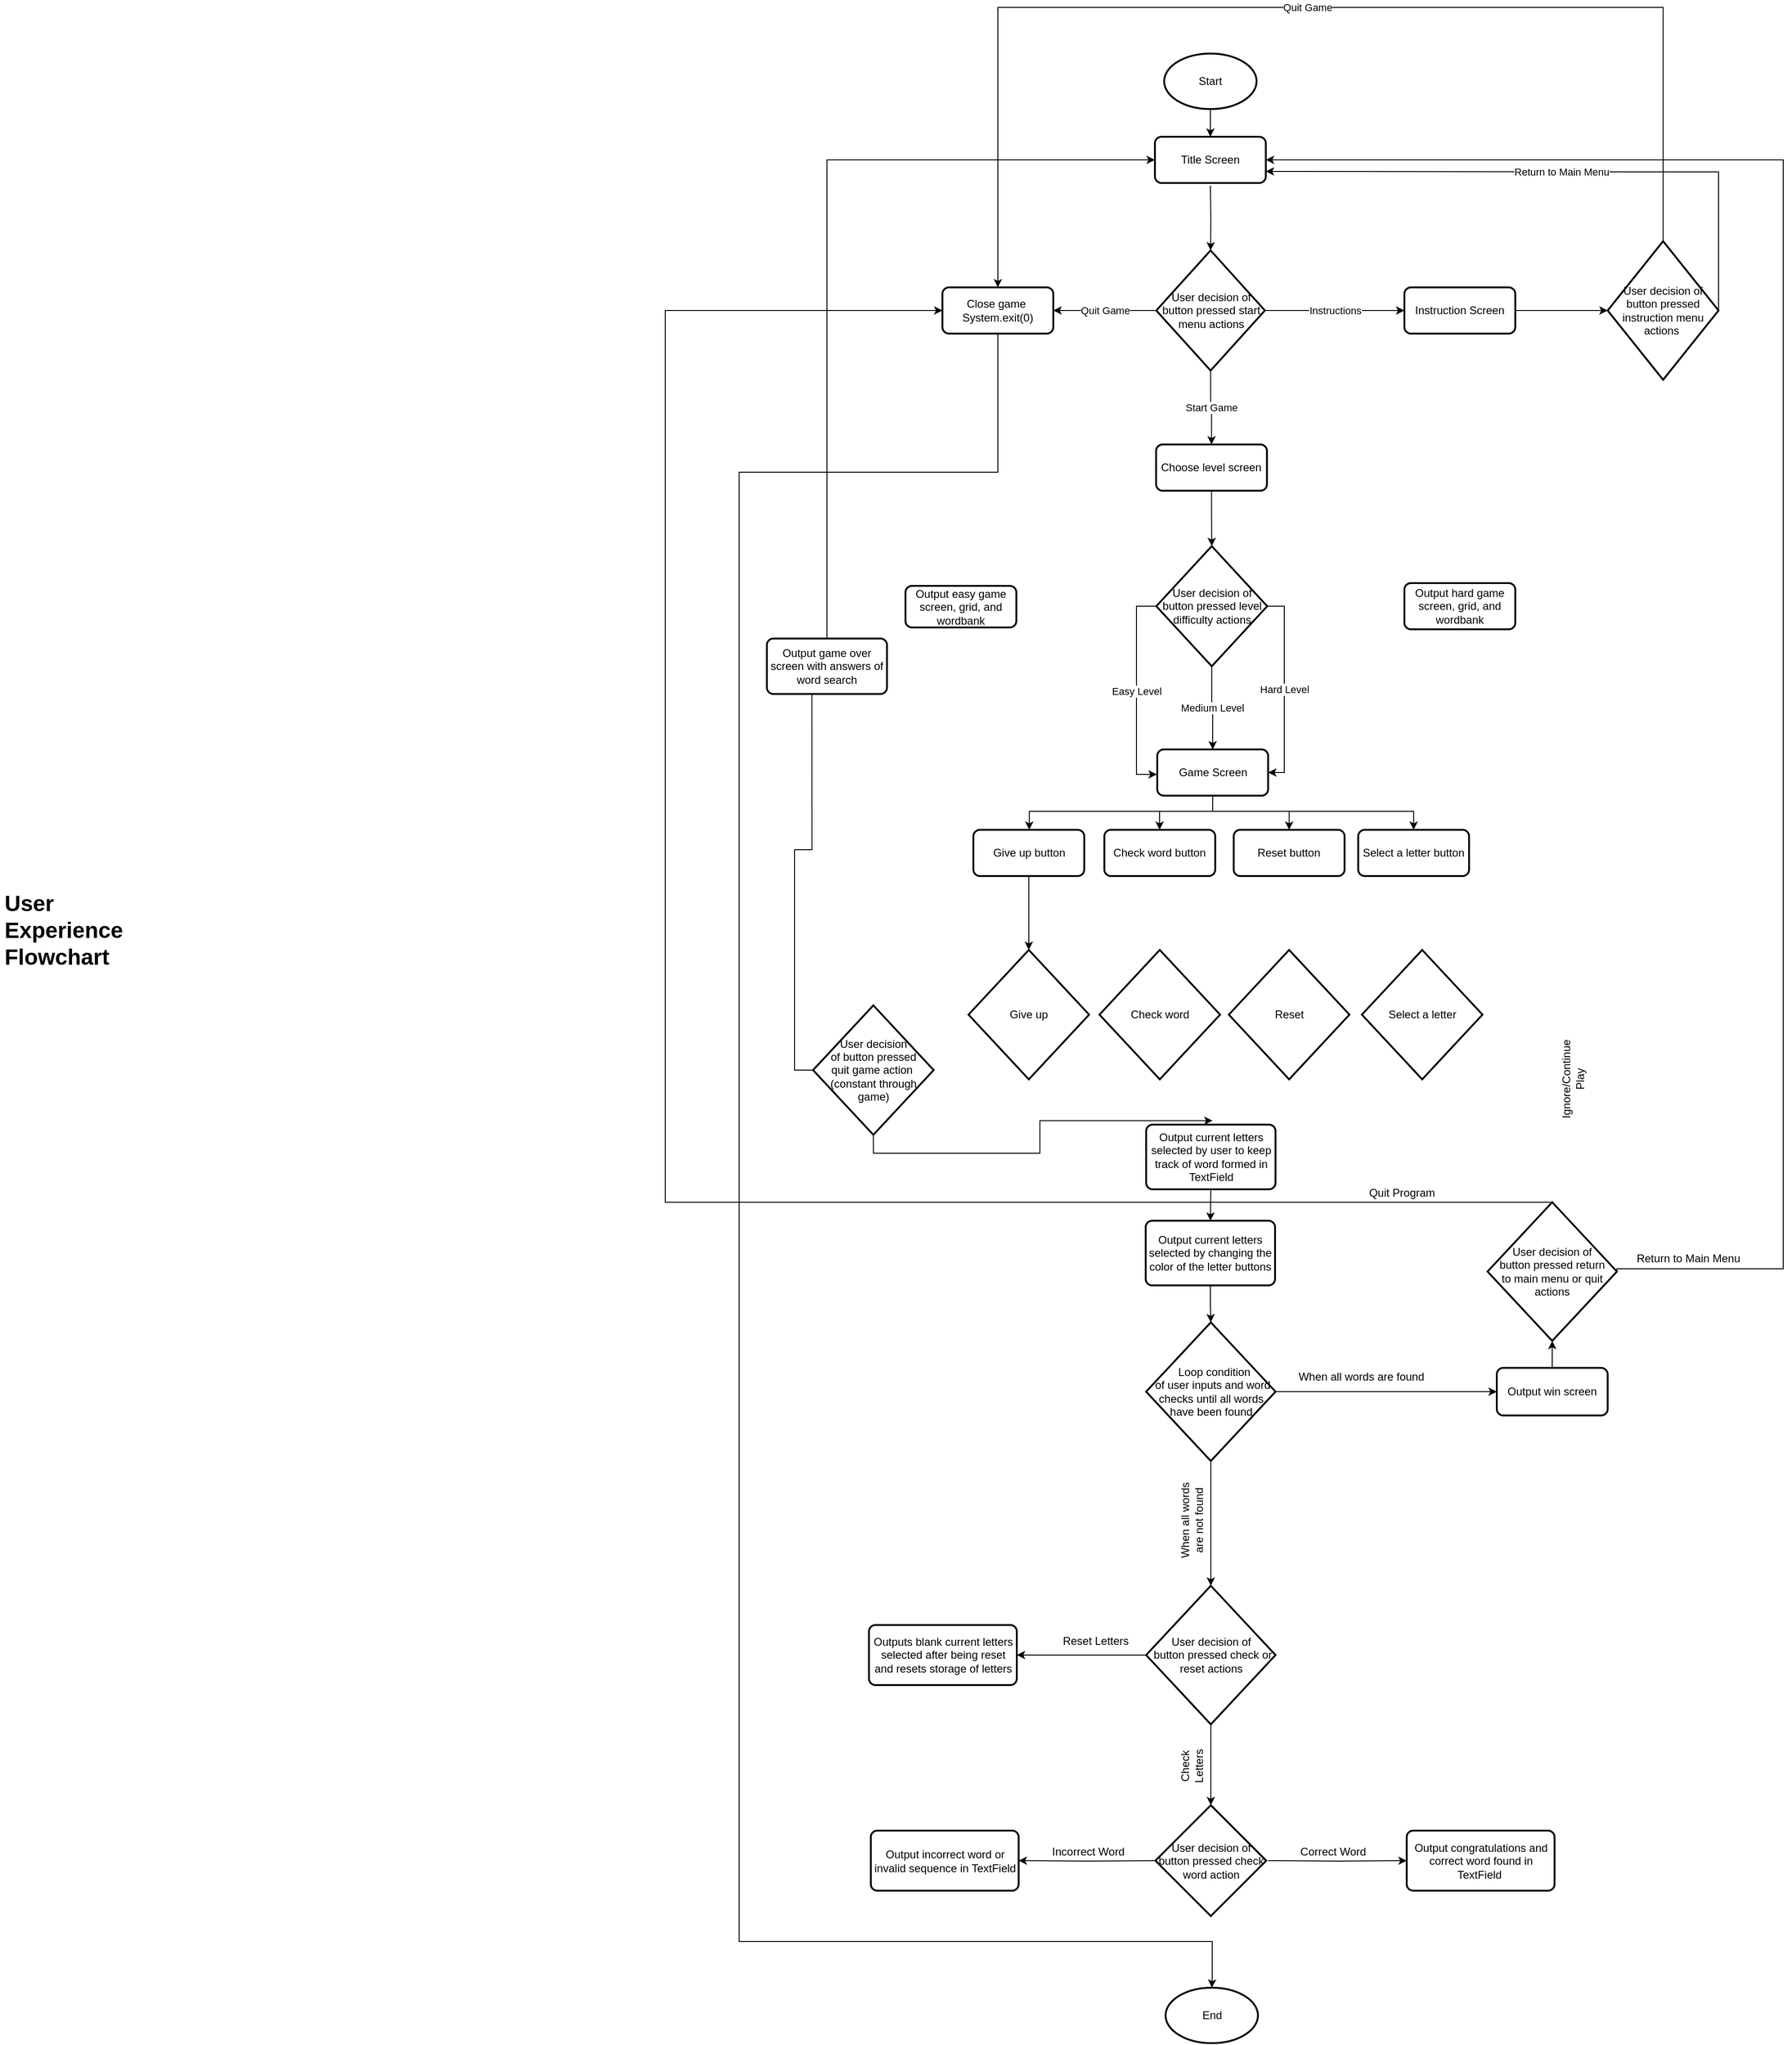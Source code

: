 <mxfile version="14.9.8" type="device"><diagram id="Fk4NkS2TPeGsxaIv6uuP" name="Page-1"><mxGraphModel dx="3106" dy="613" grid="1" gridSize="10" guides="1" tooltips="1" connect="1" arrows="1" fold="1" page="1" pageScale="1" pageWidth="850" pageHeight="1100" math="0" shadow="0"><root><mxCell id="0"/><mxCell id="1" parent="0"/><mxCell id="gBpISDr7E8iINOkFPhEd-22" style="edgeStyle=orthogonalEdgeStyle;rounded=0;orthogonalLoop=1;jettySize=auto;html=1;exitX=0.5;exitY=1;exitDx=0;exitDy=0;exitPerimeter=0;entryX=0.5;entryY=0;entryDx=0;entryDy=0;" edge="1" parent="1" source="gBpISDr7E8iINOkFPhEd-5" target="gBpISDr7E8iINOkFPhEd-6"><mxGeometry relative="1" as="geometry"/></mxCell><mxCell id="gBpISDr7E8iINOkFPhEd-5" value="Start" style="strokeWidth=2;html=1;shape=mxgraph.flowchart.start_1;whiteSpace=wrap;" vertex="1" parent="1"><mxGeometry x="350" y="70" width="100" height="60" as="geometry"/></mxCell><mxCell id="gBpISDr7E8iINOkFPhEd-23" style="edgeStyle=orthogonalEdgeStyle;rounded=0;orthogonalLoop=1;jettySize=auto;html=1;exitX=0.5;exitY=1;exitDx=0;exitDy=0;entryX=0.5;entryY=0;entryDx=0;entryDy=0;entryPerimeter=0;" edge="1" parent="1" target="gBpISDr7E8iINOkFPhEd-8"><mxGeometry relative="1" as="geometry"><mxPoint x="400" y="213.0" as="sourcePoint"/></mxGeometry></mxCell><mxCell id="gBpISDr7E8iINOkFPhEd-6" value="Title Screen" style="rounded=1;whiteSpace=wrap;html=1;absoluteArcSize=1;arcSize=14;strokeWidth=2;" vertex="1" parent="1"><mxGeometry x="340" y="160" width="120" height="50" as="geometry"/></mxCell><mxCell id="gBpISDr7E8iINOkFPhEd-14" value="Quit Game" style="edgeStyle=orthogonalEdgeStyle;rounded=0;orthogonalLoop=1;jettySize=auto;html=1;exitX=0;exitY=0.5;exitDx=0;exitDy=0;exitPerimeter=0;entryX=1;entryY=0.5;entryDx=0;entryDy=0;" edge="1" parent="1" source="gBpISDr7E8iINOkFPhEd-8" target="gBpISDr7E8iINOkFPhEd-11"><mxGeometry relative="1" as="geometry"/></mxCell><mxCell id="gBpISDr7E8iINOkFPhEd-15" value="Start Game" style="edgeStyle=orthogonalEdgeStyle;rounded=0;orthogonalLoop=1;jettySize=auto;html=1;exitX=0.5;exitY=1;exitDx=0;exitDy=0;exitPerimeter=0;entryX=0.5;entryY=0;entryDx=0;entryDy=0;" edge="1" parent="1" source="gBpISDr7E8iINOkFPhEd-8" target="gBpISDr7E8iINOkFPhEd-10"><mxGeometry relative="1" as="geometry"/></mxCell><mxCell id="gBpISDr7E8iINOkFPhEd-16" value="Instructions" style="edgeStyle=orthogonalEdgeStyle;rounded=0;orthogonalLoop=1;jettySize=auto;html=1;exitX=1;exitY=0.5;exitDx=0;exitDy=0;exitPerimeter=0;entryX=0;entryY=0.5;entryDx=0;entryDy=0;" edge="1" parent="1" source="gBpISDr7E8iINOkFPhEd-8" target="gBpISDr7E8iINOkFPhEd-9"><mxGeometry relative="1" as="geometry"/></mxCell><mxCell id="gBpISDr7E8iINOkFPhEd-8" value="User decision of button pressed start menu actions" style="strokeWidth=2;html=1;shape=mxgraph.flowchart.decision;whiteSpace=wrap;" vertex="1" parent="1"><mxGeometry x="341.5" y="283" width="117.5" height="130" as="geometry"/></mxCell><mxCell id="gBpISDr7E8iINOkFPhEd-29" style="edgeStyle=orthogonalEdgeStyle;rounded=0;orthogonalLoop=1;jettySize=auto;html=1;exitX=1;exitY=0.5;exitDx=0;exitDy=0;entryX=0;entryY=0.5;entryDx=0;entryDy=0;entryPerimeter=0;" edge="1" parent="1" source="gBpISDr7E8iINOkFPhEd-9" target="gBpISDr7E8iINOkFPhEd-28"><mxGeometry relative="1" as="geometry"/></mxCell><mxCell id="gBpISDr7E8iINOkFPhEd-9" value="Instruction Screen" style="rounded=1;whiteSpace=wrap;html=1;absoluteArcSize=1;arcSize=14;strokeWidth=2;" vertex="1" parent="1"><mxGeometry x="610" y="323" width="120" height="50" as="geometry"/></mxCell><mxCell id="gBpISDr7E8iINOkFPhEd-34" style="edgeStyle=orthogonalEdgeStyle;rounded=0;orthogonalLoop=1;jettySize=auto;html=1;exitX=0.5;exitY=1;exitDx=0;exitDy=0;" edge="1" parent="1" source="gBpISDr7E8iINOkFPhEd-10" target="gBpISDr7E8iINOkFPhEd-24"><mxGeometry relative="1" as="geometry"/></mxCell><mxCell id="gBpISDr7E8iINOkFPhEd-10" value="Choose level screen" style="rounded=1;whiteSpace=wrap;html=1;absoluteArcSize=1;arcSize=14;strokeWidth=2;" vertex="1" parent="1"><mxGeometry x="341.25" y="493" width="120" height="50" as="geometry"/></mxCell><mxCell id="gBpISDr7E8iINOkFPhEd-95" style="edgeStyle=orthogonalEdgeStyle;rounded=0;orthogonalLoop=1;jettySize=auto;html=1;exitX=0.5;exitY=1;exitDx=0;exitDy=0;entryX=0.5;entryY=0;entryDx=0;entryDy=0;entryPerimeter=0;" edge="1" parent="1" source="gBpISDr7E8iINOkFPhEd-11" target="gBpISDr7E8iINOkFPhEd-94"><mxGeometry relative="1" as="geometry"><Array as="points"><mxPoint x="170" y="523"/><mxPoint x="-110" y="523"/><mxPoint x="-110" y="2113"/><mxPoint x="402" y="2113"/><mxPoint x="402" y="2153"/></Array></mxGeometry></mxCell><mxCell id="gBpISDr7E8iINOkFPhEd-11" value="Close game&amp;nbsp;&lt;br&gt;System.exit(0)" style="rounded=1;whiteSpace=wrap;html=1;absoluteArcSize=1;arcSize=14;strokeWidth=2;" vertex="1" parent="1"><mxGeometry x="110" y="323" width="120" height="50" as="geometry"/></mxCell><mxCell id="gBpISDr7E8iINOkFPhEd-36" value="Medium Level" style="edgeStyle=orthogonalEdgeStyle;rounded=0;orthogonalLoop=1;jettySize=auto;html=1;exitX=0.5;exitY=1;exitDx=0;exitDy=0;exitPerimeter=0;entryX=0.5;entryY=0;entryDx=0;entryDy=0;" edge="1" parent="1" source="gBpISDr7E8iINOkFPhEd-24" target="gBpISDr7E8iINOkFPhEd-26"><mxGeometry relative="1" as="geometry"><mxPoint x="401" y="793" as="targetPoint"/></mxGeometry></mxCell><mxCell id="gBpISDr7E8iINOkFPhEd-37" value="Hard Level" style="edgeStyle=orthogonalEdgeStyle;rounded=0;orthogonalLoop=1;jettySize=auto;html=1;exitX=1;exitY=0.5;exitDx=0;exitDy=0;exitPerimeter=0;entryX=1;entryY=0.5;entryDx=0;entryDy=0;" edge="1" parent="1" source="gBpISDr7E8iINOkFPhEd-24" target="gBpISDr7E8iINOkFPhEd-26"><mxGeometry relative="1" as="geometry"><mxPoint x="450" y="820" as="targetPoint"/><Array as="points"><mxPoint x="480" y="668"/><mxPoint x="480" y="848"/></Array></mxGeometry></mxCell><mxCell id="gBpISDr7E8iINOkFPhEd-38" value="Easy Level" style="edgeStyle=orthogonalEdgeStyle;rounded=0;orthogonalLoop=1;jettySize=auto;html=1;exitX=0;exitY=0.5;exitDx=0;exitDy=0;exitPerimeter=0;" edge="1" parent="1" source="gBpISDr7E8iINOkFPhEd-24"><mxGeometry relative="1" as="geometry"><mxPoint x="342" y="850" as="targetPoint"/><Array as="points"><mxPoint x="320" y="668"/><mxPoint x="320" y="850"/></Array></mxGeometry></mxCell><mxCell id="gBpISDr7E8iINOkFPhEd-24" value="User decision of button pressed level difficulty actions" style="strokeWidth=2;html=1;shape=mxgraph.flowchart.decision;whiteSpace=wrap;" vertex="1" parent="1"><mxGeometry x="341.5" y="603" width="120" height="130" as="geometry"/></mxCell><mxCell id="gBpISDr7E8iINOkFPhEd-25" value="Output easy game screen, grid, and wordbank" style="rounded=1;whiteSpace=wrap;html=1;absoluteArcSize=1;arcSize=14;strokeWidth=2;" vertex="1" parent="1"><mxGeometry x="70" y="646" width="120" height="45" as="geometry"/></mxCell><mxCell id="gBpISDr7E8iINOkFPhEd-126" style="edgeStyle=orthogonalEdgeStyle;rounded=0;orthogonalLoop=1;jettySize=auto;html=1;" edge="1" parent="1" source="gBpISDr7E8iINOkFPhEd-26" target="gBpISDr7E8iINOkFPhEd-119"><mxGeometry relative="1" as="geometry"><Array as="points"><mxPoint x="403" y="890"/><mxPoint x="204" y="890"/></Array></mxGeometry></mxCell><mxCell id="gBpISDr7E8iINOkFPhEd-127" style="edgeStyle=orthogonalEdgeStyle;rounded=0;orthogonalLoop=1;jettySize=auto;html=1;entryX=0.5;entryY=0;entryDx=0;entryDy=0;" edge="1" parent="1" source="gBpISDr7E8iINOkFPhEd-26" target="gBpISDr7E8iINOkFPhEd-122"><mxGeometry relative="1" as="geometry"><Array as="points"><mxPoint x="403" y="890"/><mxPoint x="620" y="890"/></Array></mxGeometry></mxCell><mxCell id="gBpISDr7E8iINOkFPhEd-128" style="edgeStyle=orthogonalEdgeStyle;rounded=0;orthogonalLoop=1;jettySize=auto;html=1;" edge="1" parent="1" source="gBpISDr7E8iINOkFPhEd-26" target="gBpISDr7E8iINOkFPhEd-120"><mxGeometry relative="1" as="geometry"><Array as="points"><mxPoint x="403" y="890"/><mxPoint x="345" y="890"/></Array></mxGeometry></mxCell><mxCell id="gBpISDr7E8iINOkFPhEd-129" style="edgeStyle=orthogonalEdgeStyle;rounded=0;orthogonalLoop=1;jettySize=auto;html=1;entryX=0.5;entryY=0;entryDx=0;entryDy=0;" edge="1" parent="1" source="gBpISDr7E8iINOkFPhEd-26" target="gBpISDr7E8iINOkFPhEd-121"><mxGeometry relative="1" as="geometry"><Array as="points"><mxPoint x="403" y="890"/><mxPoint x="485" y="890"/></Array></mxGeometry></mxCell><mxCell id="gBpISDr7E8iINOkFPhEd-26" value="Game Screen" style="rounded=1;whiteSpace=wrap;html=1;absoluteArcSize=1;arcSize=14;strokeWidth=2;" vertex="1" parent="1"><mxGeometry x="342.5" y="823" width="120" height="50" as="geometry"/></mxCell><mxCell id="gBpISDr7E8iINOkFPhEd-27" value="Output hard game screen, grid, and wordbank" style="rounded=1;whiteSpace=wrap;html=1;absoluteArcSize=1;arcSize=14;strokeWidth=2;" vertex="1" parent="1"><mxGeometry x="610" y="643" width="120" height="50" as="geometry"/></mxCell><mxCell id="gBpISDr7E8iINOkFPhEd-30" value="Quit Game" style="edgeStyle=orthogonalEdgeStyle;rounded=0;orthogonalLoop=1;jettySize=auto;html=1;exitX=0.5;exitY=0;exitDx=0;exitDy=0;exitPerimeter=0;entryX=0.5;entryY=0;entryDx=0;entryDy=0;" edge="1" parent="1" source="gBpISDr7E8iINOkFPhEd-28" target="gBpISDr7E8iINOkFPhEd-11"><mxGeometry relative="1" as="geometry"><Array as="points"><mxPoint x="890" y="20"/><mxPoint x="170" y="20"/></Array></mxGeometry></mxCell><mxCell id="gBpISDr7E8iINOkFPhEd-32" value="Return to Main Menu" style="edgeStyle=orthogonalEdgeStyle;rounded=0;orthogonalLoop=1;jettySize=auto;html=1;exitX=1;exitY=0.5;exitDx=0;exitDy=0;exitPerimeter=0;entryX=1;entryY=0.75;entryDx=0;entryDy=0;" edge="1" parent="1" source="gBpISDr7E8iINOkFPhEd-28" target="gBpISDr7E8iINOkFPhEd-6"><mxGeometry relative="1" as="geometry"><Array as="points"><mxPoint x="950" y="198"/><mxPoint x="890" y="198"/></Array></mxGeometry></mxCell><mxCell id="gBpISDr7E8iINOkFPhEd-28" value="User decision of button pressed instruction menu actions&amp;nbsp;" style="strokeWidth=2;html=1;shape=mxgraph.flowchart.decision;whiteSpace=wrap;" vertex="1" parent="1"><mxGeometry x="830" y="273" width="120" height="150" as="geometry"/></mxCell><mxCell id="gBpISDr7E8iINOkFPhEd-55" style="edgeStyle=orthogonalEdgeStyle;rounded=0;orthogonalLoop=1;jettySize=auto;html=1;exitX=0.5;exitY=1;exitDx=0;exitDy=0;entryX=0.5;entryY=0;entryDx=0;entryDy=0;entryPerimeter=0;startArrow=none;" edge="1" parent="1" source="gBpISDr7E8iINOkFPhEd-83" target="gBpISDr7E8iINOkFPhEd-54"><mxGeometry relative="1" as="geometry"/></mxCell><mxCell id="gBpISDr7E8iINOkFPhEd-85" style="edgeStyle=orthogonalEdgeStyle;rounded=0;orthogonalLoop=1;jettySize=auto;html=1;exitX=0.5;exitY=1;exitDx=0;exitDy=0;entryX=0.5;entryY=0;entryDx=0;entryDy=0;" edge="1" parent="1" source="gBpISDr7E8iINOkFPhEd-40" target="gBpISDr7E8iINOkFPhEd-83"><mxGeometry relative="1" as="geometry"/></mxCell><mxCell id="gBpISDr7E8iINOkFPhEd-40" value="Output current letters selected by user to keep track of word formed in TextField" style="rounded=1;whiteSpace=wrap;html=1;absoluteArcSize=1;arcSize=14;strokeWidth=2;" vertex="1" parent="1"><mxGeometry x="330.5" y="1229" width="140" height="70" as="geometry"/></mxCell><mxCell id="gBpISDr7E8iINOkFPhEd-43" style="edgeStyle=orthogonalEdgeStyle;rounded=0;orthogonalLoop=1;jettySize=auto;html=1;exitX=1;exitY=0.5;exitDx=0;exitDy=0;exitPerimeter=0;" edge="1" parent="1" target="gBpISDr7E8iINOkFPhEd-42"><mxGeometry relative="1" as="geometry"><mxPoint x="462.5" y="2025.5" as="sourcePoint"/></mxGeometry></mxCell><mxCell id="gBpISDr7E8iINOkFPhEd-47" style="edgeStyle=orthogonalEdgeStyle;rounded=0;orthogonalLoop=1;jettySize=auto;html=1;exitX=0;exitY=0.5;exitDx=0;exitDy=0;exitPerimeter=0;" edge="1" parent="1" target="gBpISDr7E8iINOkFPhEd-45"><mxGeometry relative="1" as="geometry"><mxPoint x="342.5" y="2025.5" as="sourcePoint"/></mxGeometry></mxCell><mxCell id="gBpISDr7E8iINOkFPhEd-41" value="User decision of button pressed check word action" style="strokeWidth=2;html=1;shape=mxgraph.flowchart.decision;whiteSpace=wrap;" vertex="1" parent="1"><mxGeometry x="340.5" y="1965.5" width="120" height="120" as="geometry"/></mxCell><mxCell id="gBpISDr7E8iINOkFPhEd-42" value="Output congratulations and correct word found in TextField&amp;nbsp;" style="rounded=1;whiteSpace=wrap;html=1;absoluteArcSize=1;arcSize=14;strokeWidth=2;" vertex="1" parent="1"><mxGeometry x="612.5" y="1993" width="160" height="65" as="geometry"/></mxCell><mxCell id="gBpISDr7E8iINOkFPhEd-44" value="Correct Word" style="text;html=1;strokeColor=none;fillColor=none;align=center;verticalAlign=middle;whiteSpace=wrap;rounded=0;" vertex="1" parent="1"><mxGeometry x="492.5" y="2005.5" width="80" height="20" as="geometry"/></mxCell><mxCell id="gBpISDr7E8iINOkFPhEd-45" value="Output incorrect word or invalid sequence in TextField" style="rounded=1;whiteSpace=wrap;html=1;absoluteArcSize=1;arcSize=14;strokeWidth=2;" vertex="1" parent="1"><mxGeometry x="32.5" y="1993" width="160" height="65" as="geometry"/></mxCell><mxCell id="gBpISDr7E8iINOkFPhEd-46" value="Incorrect Word" style="text;html=1;strokeColor=none;fillColor=none;align=center;verticalAlign=middle;whiteSpace=wrap;rounded=0;" vertex="1" parent="1"><mxGeometry x="212.5" y="2005.5" width="110" height="20" as="geometry"/></mxCell><mxCell id="gBpISDr7E8iINOkFPhEd-63" style="edgeStyle=orthogonalEdgeStyle;rounded=0;orthogonalLoop=1;jettySize=auto;html=1;exitX=0.5;exitY=1;exitDx=0;exitDy=0;exitPerimeter=0;" edge="1" parent="1" source="gBpISDr7E8iINOkFPhEd-54" target="gBpISDr7E8iINOkFPhEd-61"><mxGeometry relative="1" as="geometry"/></mxCell><mxCell id="gBpISDr7E8iINOkFPhEd-80" style="edgeStyle=orthogonalEdgeStyle;rounded=0;orthogonalLoop=1;jettySize=auto;html=1;exitX=1;exitY=0.5;exitDx=0;exitDy=0;exitPerimeter=0;entryX=0;entryY=0.5;entryDx=0;entryDy=0;" edge="1" parent="1" source="gBpISDr7E8iINOkFPhEd-54" target="gBpISDr7E8iINOkFPhEd-79"><mxGeometry relative="1" as="geometry"/></mxCell><mxCell id="gBpISDr7E8iINOkFPhEd-54" value="&amp;nbsp; Loop condition&lt;br&gt;&amp;nbsp;of user inputs and word checks until all words have been found" style="strokeWidth=2;html=1;shape=mxgraph.flowchart.decision;whiteSpace=wrap;" vertex="1" parent="1"><mxGeometry x="330.5" y="1443" width="140" height="150" as="geometry"/></mxCell><mxCell id="gBpISDr7E8iINOkFPhEd-65" style="edgeStyle=orthogonalEdgeStyle;rounded=0;orthogonalLoop=1;jettySize=auto;html=1;exitX=0;exitY=0.5;exitDx=0;exitDy=0;exitPerimeter=0;" edge="1" parent="1" source="gBpISDr7E8iINOkFPhEd-61" target="gBpISDr7E8iINOkFPhEd-64"><mxGeometry relative="1" as="geometry"/></mxCell><mxCell id="gBpISDr7E8iINOkFPhEd-86" style="edgeStyle=orthogonalEdgeStyle;rounded=0;orthogonalLoop=1;jettySize=auto;html=1;exitX=0.5;exitY=1;exitDx=0;exitDy=0;exitPerimeter=0;entryX=0.5;entryY=0;entryDx=0;entryDy=0;entryPerimeter=0;" edge="1" parent="1" source="gBpISDr7E8iINOkFPhEd-61" target="gBpISDr7E8iINOkFPhEd-41"><mxGeometry relative="1" as="geometry"/></mxCell><mxCell id="gBpISDr7E8iINOkFPhEd-61" value="User decision of&lt;br&gt;&amp;nbsp;button pressed check or reset actions" style="strokeWidth=2;html=1;shape=mxgraph.flowchart.decision;whiteSpace=wrap;" vertex="1" parent="1"><mxGeometry x="330.5" y="1728" width="140" height="150" as="geometry"/></mxCell><mxCell id="gBpISDr7E8iINOkFPhEd-64" value="Outputs blank current letters selected after being reset and resets storage of letters" style="rounded=1;whiteSpace=wrap;html=1;absoluteArcSize=1;arcSize=14;strokeWidth=2;" vertex="1" parent="1"><mxGeometry x="30.5" y="1770.5" width="160" height="65" as="geometry"/></mxCell><mxCell id="gBpISDr7E8iINOkFPhEd-66" value="Reset Letters" style="text;html=1;strokeColor=none;fillColor=none;align=center;verticalAlign=middle;whiteSpace=wrap;rounded=0;" vertex="1" parent="1"><mxGeometry x="221" y="1778" width="110" height="20" as="geometry"/></mxCell><mxCell id="gBpISDr7E8iINOkFPhEd-67" value="Check Letters&lt;br&gt;" style="text;html=1;strokeColor=none;fillColor=none;align=center;verticalAlign=middle;whiteSpace=wrap;rounded=0;rotation=-90;" vertex="1" parent="1"><mxGeometry x="360" y="1913" width="40" height="20" as="geometry"/></mxCell><mxCell id="gBpISDr7E8iINOkFPhEd-70" style="edgeStyle=orthogonalEdgeStyle;rounded=0;orthogonalLoop=1;jettySize=auto;html=1;exitX=0.5;exitY=1;exitDx=0;exitDy=0;exitPerimeter=0;entryX=0.513;entryY=-0.061;entryDx=0;entryDy=0;entryPerimeter=0;" edge="1" parent="1" source="gBpISDr7E8iINOkFPhEd-68" target="gBpISDr7E8iINOkFPhEd-40"><mxGeometry relative="1" as="geometry"/></mxCell><mxCell id="gBpISDr7E8iINOkFPhEd-74" style="edgeStyle=orthogonalEdgeStyle;rounded=0;orthogonalLoop=1;jettySize=auto;html=1;exitX=0.5;exitY=0;exitDx=0;exitDy=0;entryX=0;entryY=0.5;entryDx=0;entryDy=0;startArrow=none;" edge="1" parent="1" source="gBpISDr7E8iINOkFPhEd-76" target="gBpISDr7E8iINOkFPhEd-6"><mxGeometry relative="1" as="geometry"><Array as="points"><mxPoint x="-15" y="185"/></Array></mxGeometry></mxCell><mxCell id="gBpISDr7E8iINOkFPhEd-78" style="edgeStyle=orthogonalEdgeStyle;rounded=0;orthogonalLoop=1;jettySize=auto;html=1;exitX=0;exitY=0.5;exitDx=0;exitDy=0;exitPerimeter=0;entryX=0.375;entryY=0.75;entryDx=0;entryDy=0;entryPerimeter=0;" edge="1" parent="1" source="gBpISDr7E8iINOkFPhEd-68" target="gBpISDr7E8iINOkFPhEd-76"><mxGeometry relative="1" as="geometry"/></mxCell><mxCell id="gBpISDr7E8iINOkFPhEd-68" value="User decision &lt;br&gt;of button pressed &lt;br&gt;quit game action&amp;nbsp;&lt;br&gt;(constant through game)" style="strokeWidth=2;html=1;shape=mxgraph.flowchart.decision;whiteSpace=wrap;" vertex="1" parent="1"><mxGeometry x="-30" y="1100" width="130.5" height="140" as="geometry"/></mxCell><mxCell id="gBpISDr7E8iINOkFPhEd-71" value="Ignore/Continue Play" style="text;html=1;strokeColor=none;fillColor=none;align=center;verticalAlign=middle;whiteSpace=wrap;rounded=0;rotation=-90;" vertex="1" parent="1"><mxGeometry x="772.5" y="1170" width="40" height="20" as="geometry"/></mxCell><mxCell id="gBpISDr7E8iINOkFPhEd-76" value="Output game over screen with answers of word search" style="rounded=1;whiteSpace=wrap;html=1;absoluteArcSize=1;arcSize=14;strokeWidth=2;" vertex="1" parent="1"><mxGeometry x="-80" y="703" width="130" height="60" as="geometry"/></mxCell><mxCell id="gBpISDr7E8iINOkFPhEd-88" style="edgeStyle=orthogonalEdgeStyle;rounded=0;orthogonalLoop=1;jettySize=auto;html=1;exitX=0.5;exitY=0;exitDx=0;exitDy=0;entryX=0.5;entryY=1;entryDx=0;entryDy=0;entryPerimeter=0;" edge="1" parent="1" source="gBpISDr7E8iINOkFPhEd-79" target="gBpISDr7E8iINOkFPhEd-87"><mxGeometry relative="1" as="geometry"/></mxCell><mxCell id="gBpISDr7E8iINOkFPhEd-79" value="Output win screen" style="rounded=1;whiteSpace=wrap;html=1;absoluteArcSize=1;arcSize=14;strokeWidth=2;" vertex="1" parent="1"><mxGeometry x="710" y="1492.25" width="120" height="51.5" as="geometry"/></mxCell><mxCell id="gBpISDr7E8iINOkFPhEd-81" value="When all words are found" style="text;html=1;strokeColor=none;fillColor=none;align=center;verticalAlign=middle;whiteSpace=wrap;rounded=0;" vertex="1" parent="1"><mxGeometry x="475.5" y="1492.25" width="174.5" height="20" as="geometry"/></mxCell><mxCell id="gBpISDr7E8iINOkFPhEd-82" value="When all words are not found" style="text;html=1;strokeColor=none;fillColor=none;align=center;verticalAlign=middle;whiteSpace=wrap;rounded=0;rotation=-90;" vertex="1" parent="1"><mxGeometry x="330" y="1647" width="100" height="20" as="geometry"/></mxCell><mxCell id="gBpISDr7E8iINOkFPhEd-83" value="Output current letters selected by changing the color of the letter buttons" style="rounded=1;whiteSpace=wrap;html=1;absoluteArcSize=1;arcSize=14;strokeWidth=2;" vertex="1" parent="1"><mxGeometry x="330" y="1333" width="140" height="70" as="geometry"/></mxCell><mxCell id="gBpISDr7E8iINOkFPhEd-90" style="edgeStyle=orthogonalEdgeStyle;rounded=0;orthogonalLoop=1;jettySize=auto;html=1;exitX=1;exitY=0.5;exitDx=0;exitDy=0;exitPerimeter=0;entryX=1;entryY=0.5;entryDx=0;entryDy=0;" edge="1" parent="1" source="gBpISDr7E8iINOkFPhEd-87" target="gBpISDr7E8iINOkFPhEd-6"><mxGeometry relative="1" as="geometry"><mxPoint x="429" y="314" as="targetPoint"/><Array as="points"><mxPoint x="840" y="1385"/><mxPoint x="1020" y="1385"/><mxPoint x="1020" y="185"/></Array></mxGeometry></mxCell><mxCell id="gBpISDr7E8iINOkFPhEd-91" style="edgeStyle=orthogonalEdgeStyle;rounded=0;orthogonalLoop=1;jettySize=auto;html=1;exitX=0.5;exitY=0;exitDx=0;exitDy=0;exitPerimeter=0;entryX=0;entryY=0.5;entryDx=0;entryDy=0;" edge="1" parent="1" source="gBpISDr7E8iINOkFPhEd-87" target="gBpISDr7E8iINOkFPhEd-11"><mxGeometry relative="1" as="geometry"><Array as="points"><mxPoint x="-190" y="1313"/><mxPoint x="-190" y="348"/></Array></mxGeometry></mxCell><mxCell id="gBpISDr7E8iINOkFPhEd-87" value="User decision of &lt;br&gt;button pressed return &lt;br&gt;to main menu or quit actions" style="strokeWidth=2;html=1;shape=mxgraph.flowchart.decision;whiteSpace=wrap;" vertex="1" parent="1"><mxGeometry x="700" y="1313" width="140" height="150" as="geometry"/></mxCell><mxCell id="gBpISDr7E8iINOkFPhEd-92" value="Quit Program" style="text;html=1;strokeColor=none;fillColor=none;align=center;verticalAlign=middle;whiteSpace=wrap;rounded=0;" vertex="1" parent="1"><mxGeometry x="520" y="1293" width="174.5" height="20" as="geometry"/></mxCell><mxCell id="gBpISDr7E8iINOkFPhEd-93" value="Return to Main Menu" style="text;html=1;strokeColor=none;fillColor=none;align=center;verticalAlign=middle;whiteSpace=wrap;rounded=0;" vertex="1" parent="1"><mxGeometry x="830" y="1364" width="174.5" height="20" as="geometry"/></mxCell><mxCell id="gBpISDr7E8iINOkFPhEd-94" value="End" style="strokeWidth=2;html=1;shape=mxgraph.flowchart.start_1;whiteSpace=wrap;" vertex="1" parent="1"><mxGeometry x="351.5" y="2163" width="100" height="60" as="geometry"/></mxCell><mxCell id="gBpISDr7E8iINOkFPhEd-97" value="&lt;h1&gt;User Experience Flowchart&lt;/h1&gt;&lt;p&gt;&lt;br&gt;&lt;/p&gt;" style="text;html=1;strokeColor=none;fillColor=none;spacing=5;spacingTop=-20;whiteSpace=wrap;overflow=hidden;rounded=0;" vertex="1" parent="1"><mxGeometry x="-910" y="970" width="190" height="120" as="geometry"/></mxCell><mxCell id="gBpISDr7E8iINOkFPhEd-100" value="Select a letter" style="strokeWidth=2;html=1;shape=mxgraph.flowchart.decision;whiteSpace=wrap;" vertex="1" parent="1"><mxGeometry x="564" y="1040" width="130.5" height="140" as="geometry"/></mxCell><mxCell id="gBpISDr7E8iINOkFPhEd-106" value="Give up" style="strokeWidth=2;html=1;shape=mxgraph.flowchart.decision;whiteSpace=wrap;" vertex="1" parent="1"><mxGeometry x="138.25" y="1040" width="130.5" height="140" as="geometry"/></mxCell><mxCell id="gBpISDr7E8iINOkFPhEd-108" value="Check word" style="strokeWidth=2;html=1;shape=mxgraph.flowchart.decision;whiteSpace=wrap;" vertex="1" parent="1"><mxGeometry x="280" y="1040" width="130.5" height="140" as="geometry"/></mxCell><mxCell id="gBpISDr7E8iINOkFPhEd-109" value="Reset" style="strokeWidth=2;html=1;shape=mxgraph.flowchart.decision;whiteSpace=wrap;" vertex="1" parent="1"><mxGeometry x="420" y="1040" width="130.5" height="140" as="geometry"/></mxCell><mxCell id="gBpISDr7E8iINOkFPhEd-124" style="edgeStyle=orthogonalEdgeStyle;rounded=0;orthogonalLoop=1;jettySize=auto;html=1;entryX=0.5;entryY=0;entryDx=0;entryDy=0;entryPerimeter=0;" edge="1" parent="1" source="gBpISDr7E8iINOkFPhEd-119" target="gBpISDr7E8iINOkFPhEd-106"><mxGeometry relative="1" as="geometry"/></mxCell><mxCell id="gBpISDr7E8iINOkFPhEd-119" value="Give up button" style="rounded=1;whiteSpace=wrap;html=1;absoluteArcSize=1;arcSize=14;strokeWidth=2;" vertex="1" parent="1"><mxGeometry x="143.5" y="910" width="120" height="50" as="geometry"/></mxCell><mxCell id="gBpISDr7E8iINOkFPhEd-120" value="Check word button" style="rounded=1;whiteSpace=wrap;html=1;absoluteArcSize=1;arcSize=14;strokeWidth=2;" vertex="1" parent="1"><mxGeometry x="285.25" y="910" width="120" height="50" as="geometry"/></mxCell><mxCell id="gBpISDr7E8iINOkFPhEd-121" value="Reset button" style="rounded=1;whiteSpace=wrap;html=1;absoluteArcSize=1;arcSize=14;strokeWidth=2;" vertex="1" parent="1"><mxGeometry x="425.25" y="910" width="120" height="50" as="geometry"/></mxCell><mxCell id="gBpISDr7E8iINOkFPhEd-122" value="Select a letter button" style="rounded=1;whiteSpace=wrap;html=1;absoluteArcSize=1;arcSize=14;strokeWidth=2;" vertex="1" parent="1"><mxGeometry x="560" y="910" width="120" height="50" as="geometry"/></mxCell></root></mxGraphModel></diagram></mxfile>